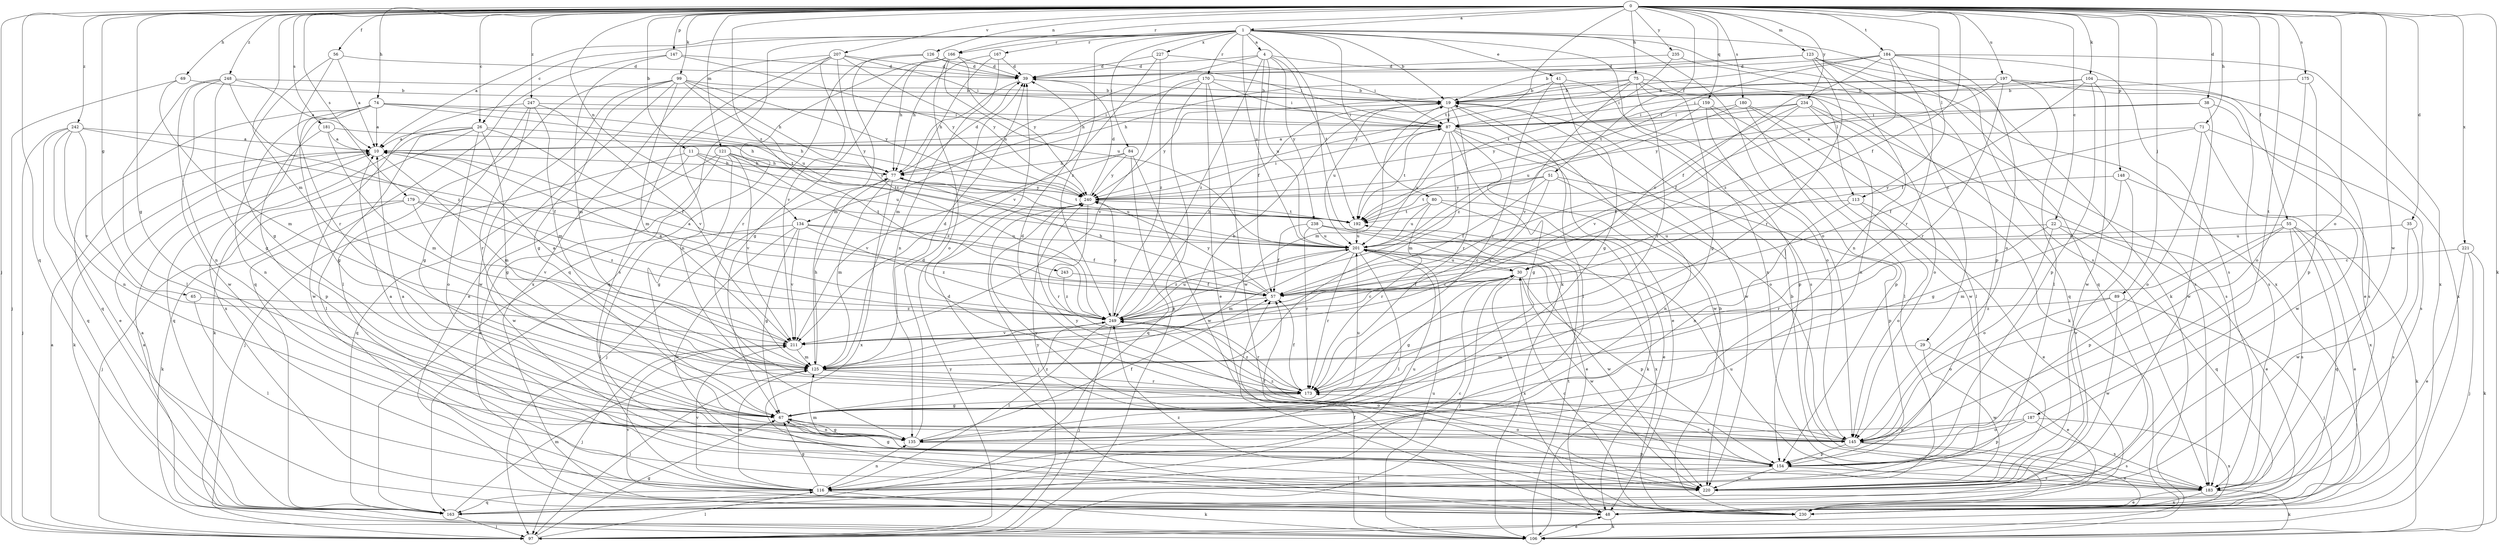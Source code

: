 strict digraph  {
0;
1;
4;
10;
11;
19;
22;
26;
29;
30;
35;
38;
39;
41;
48;
51;
55;
56;
57;
65;
67;
69;
71;
74;
75;
77;
80;
84;
87;
89;
97;
99;
104;
106;
113;
116;
121;
123;
125;
126;
134;
135;
145;
147;
148;
154;
159;
163;
166;
167;
170;
173;
175;
179;
180;
181;
183;
184;
187;
192;
197;
201;
207;
211;
220;
221;
227;
230;
234;
235;
238;
240;
242;
243;
247;
248;
249;
0 -> 1  [label=a];
0 -> 11  [label=b];
0 -> 22  [label=c];
0 -> 26  [label=c];
0 -> 35  [label=d];
0 -> 38  [label=d];
0 -> 51  [label=f];
0 -> 55  [label=f];
0 -> 56  [label=f];
0 -> 57  [label=f];
0 -> 65  [label=g];
0 -> 67  [label=g];
0 -> 69  [label=h];
0 -> 71  [label=h];
0 -> 74  [label=h];
0 -> 75  [label=h];
0 -> 89  [label=j];
0 -> 97  [label=j];
0 -> 99  [label=k];
0 -> 104  [label=k];
0 -> 106  [label=k];
0 -> 113  [label=l];
0 -> 121  [label=m];
0 -> 123  [label=m];
0 -> 125  [label=m];
0 -> 126  [label=n];
0 -> 134  [label=n];
0 -> 145  [label=o];
0 -> 147  [label=p];
0 -> 148  [label=p];
0 -> 159  [label=q];
0 -> 163  [label=q];
0 -> 166  [label=r];
0 -> 175  [label=s];
0 -> 179  [label=s];
0 -> 180  [label=s];
0 -> 181  [label=s];
0 -> 184  [label=t];
0 -> 187  [label=t];
0 -> 192  [label=t];
0 -> 197  [label=u];
0 -> 207  [label=v];
0 -> 220  [label=w];
0 -> 221  [label=x];
0 -> 234  [label=y];
0 -> 235  [label=y];
0 -> 242  [label=z];
0 -> 243  [label=z];
0 -> 247  [label=z];
0 -> 248  [label=z];
1 -> 4  [label=a];
1 -> 10  [label=a];
1 -> 19  [label=b];
1 -> 26  [label=c];
1 -> 29  [label=c];
1 -> 41  [label=e];
1 -> 80  [label=i];
1 -> 84  [label=i];
1 -> 106  [label=k];
1 -> 145  [label=o];
1 -> 163  [label=q];
1 -> 166  [label=r];
1 -> 167  [label=r];
1 -> 170  [label=r];
1 -> 183  [label=s];
1 -> 201  [label=u];
1 -> 227  [label=x];
1 -> 230  [label=x];
1 -> 249  [label=z];
4 -> 39  [label=d];
4 -> 57  [label=f];
4 -> 113  [label=l];
4 -> 134  [label=n];
4 -> 192  [label=t];
4 -> 201  [label=u];
4 -> 238  [label=y];
4 -> 249  [label=z];
10 -> 77  [label=h];
10 -> 106  [label=k];
10 -> 125  [label=m];
11 -> 77  [label=h];
11 -> 97  [label=j];
11 -> 163  [label=q];
11 -> 192  [label=t];
11 -> 201  [label=u];
19 -> 87  [label=i];
19 -> 116  [label=l];
19 -> 125  [label=m];
19 -> 173  [label=r];
19 -> 201  [label=u];
19 -> 220  [label=w];
19 -> 240  [label=y];
22 -> 48  [label=e];
22 -> 145  [label=o];
22 -> 163  [label=q];
22 -> 173  [label=r];
22 -> 201  [label=u];
26 -> 10  [label=a];
26 -> 57  [label=f];
26 -> 67  [label=g];
26 -> 77  [label=h];
26 -> 106  [label=k];
26 -> 116  [label=l];
26 -> 145  [label=o];
26 -> 163  [label=q];
29 -> 48  [label=e];
29 -> 125  [label=m];
29 -> 220  [label=w];
30 -> 57  [label=f];
30 -> 67  [label=g];
30 -> 97  [label=j];
30 -> 154  [label=p];
30 -> 201  [label=u];
30 -> 220  [label=w];
30 -> 230  [label=x];
35 -> 183  [label=s];
35 -> 201  [label=u];
35 -> 220  [label=w];
38 -> 87  [label=i];
38 -> 183  [label=s];
38 -> 220  [label=w];
38 -> 240  [label=y];
39 -> 19  [label=b];
39 -> 77  [label=h];
41 -> 19  [label=b];
41 -> 67  [label=g];
41 -> 145  [label=o];
41 -> 173  [label=r];
41 -> 183  [label=s];
48 -> 39  [label=d];
48 -> 106  [label=k];
48 -> 211  [label=v];
51 -> 57  [label=f];
51 -> 135  [label=n];
51 -> 154  [label=p];
51 -> 192  [label=t];
51 -> 211  [label=v];
51 -> 240  [label=y];
55 -> 48  [label=e];
55 -> 106  [label=k];
55 -> 125  [label=m];
55 -> 154  [label=p];
55 -> 163  [label=q];
55 -> 183  [label=s];
55 -> 201  [label=u];
56 -> 10  [label=a];
56 -> 39  [label=d];
56 -> 67  [label=g];
56 -> 173  [label=r];
57 -> 10  [label=a];
57 -> 30  [label=c];
57 -> 77  [label=h];
57 -> 240  [label=y];
57 -> 249  [label=z];
65 -> 116  [label=l];
65 -> 249  [label=z];
67 -> 135  [label=n];
67 -> 145  [label=o];
67 -> 201  [label=u];
67 -> 249  [label=z];
69 -> 19  [label=b];
69 -> 97  [label=j];
69 -> 125  [label=m];
71 -> 10  [label=a];
71 -> 57  [label=f];
71 -> 145  [label=o];
71 -> 183  [label=s];
71 -> 220  [label=w];
74 -> 10  [label=a];
74 -> 67  [label=g];
74 -> 87  [label=i];
74 -> 135  [label=n];
74 -> 163  [label=q];
74 -> 192  [label=t];
74 -> 230  [label=x];
74 -> 240  [label=y];
75 -> 19  [label=b];
75 -> 67  [label=g];
75 -> 77  [label=h];
75 -> 163  [label=q];
75 -> 173  [label=r];
75 -> 183  [label=s];
75 -> 211  [label=v];
75 -> 240  [label=y];
77 -> 39  [label=d];
77 -> 97  [label=j];
77 -> 125  [label=m];
77 -> 192  [label=t];
77 -> 201  [label=u];
77 -> 230  [label=x];
77 -> 240  [label=y];
80 -> 48  [label=e];
80 -> 106  [label=k];
80 -> 173  [label=r];
80 -> 192  [label=t];
80 -> 201  [label=u];
84 -> 77  [label=h];
84 -> 163  [label=q];
84 -> 211  [label=v];
84 -> 220  [label=w];
84 -> 240  [label=y];
87 -> 10  [label=a];
87 -> 48  [label=e];
87 -> 67  [label=g];
87 -> 125  [label=m];
87 -> 145  [label=o];
87 -> 192  [label=t];
87 -> 201  [label=u];
87 -> 220  [label=w];
89 -> 97  [label=j];
89 -> 145  [label=o];
89 -> 220  [label=w];
89 -> 249  [label=z];
97 -> 10  [label=a];
97 -> 67  [label=g];
97 -> 116  [label=l];
97 -> 240  [label=y];
99 -> 19  [label=b];
99 -> 48  [label=e];
99 -> 67  [label=g];
99 -> 77  [label=h];
99 -> 116  [label=l];
99 -> 125  [label=m];
99 -> 201  [label=u];
99 -> 220  [label=w];
99 -> 240  [label=y];
104 -> 19  [label=b];
104 -> 48  [label=e];
104 -> 57  [label=f];
104 -> 87  [label=i];
104 -> 154  [label=p];
104 -> 220  [label=w];
106 -> 10  [label=a];
106 -> 48  [label=e];
106 -> 57  [label=f];
106 -> 192  [label=t];
106 -> 201  [label=u];
113 -> 48  [label=e];
113 -> 135  [label=n];
113 -> 145  [label=o];
113 -> 192  [label=t];
116 -> 67  [label=g];
116 -> 106  [label=k];
116 -> 125  [label=m];
116 -> 135  [label=n];
116 -> 163  [label=q];
116 -> 201  [label=u];
116 -> 211  [label=v];
121 -> 48  [label=e];
121 -> 67  [label=g];
121 -> 77  [label=h];
121 -> 211  [label=v];
121 -> 220  [label=w];
121 -> 240  [label=y];
121 -> 249  [label=z];
123 -> 19  [label=b];
123 -> 39  [label=d];
123 -> 106  [label=k];
123 -> 135  [label=n];
123 -> 154  [label=p];
123 -> 163  [label=q];
123 -> 173  [label=r];
125 -> 19  [label=b];
125 -> 39  [label=d];
125 -> 77  [label=h];
125 -> 97  [label=j];
125 -> 145  [label=o];
125 -> 173  [label=r];
126 -> 39  [label=d];
126 -> 87  [label=i];
126 -> 125  [label=m];
126 -> 173  [label=r];
134 -> 57  [label=f];
134 -> 67  [label=g];
134 -> 116  [label=l];
134 -> 201  [label=u];
134 -> 211  [label=v];
134 -> 220  [label=w];
134 -> 249  [label=z];
135 -> 10  [label=a];
135 -> 39  [label=d];
135 -> 57  [label=f];
135 -> 67  [label=g];
135 -> 154  [label=p];
145 -> 10  [label=a];
145 -> 154  [label=p];
145 -> 183  [label=s];
145 -> 230  [label=x];
145 -> 240  [label=y];
145 -> 249  [label=z];
147 -> 39  [label=d];
147 -> 125  [label=m];
147 -> 163  [label=q];
147 -> 240  [label=y];
148 -> 67  [label=g];
148 -> 220  [label=w];
148 -> 230  [label=x];
148 -> 240  [label=y];
154 -> 57  [label=f];
154 -> 67  [label=g];
154 -> 116  [label=l];
154 -> 125  [label=m];
154 -> 173  [label=r];
154 -> 183  [label=s];
154 -> 220  [label=w];
154 -> 240  [label=y];
159 -> 87  [label=i];
159 -> 116  [label=l];
159 -> 154  [label=p];
159 -> 201  [label=u];
159 -> 220  [label=w];
163 -> 10  [label=a];
163 -> 30  [label=c];
163 -> 97  [label=j];
163 -> 125  [label=m];
166 -> 39  [label=d];
166 -> 67  [label=g];
166 -> 77  [label=h];
166 -> 145  [label=o];
166 -> 163  [label=q];
166 -> 201  [label=u];
166 -> 240  [label=y];
167 -> 39  [label=d];
167 -> 77  [label=h];
167 -> 125  [label=m];
167 -> 135  [label=n];
170 -> 19  [label=b];
170 -> 48  [label=e];
170 -> 77  [label=h];
170 -> 87  [label=i];
170 -> 97  [label=j];
170 -> 211  [label=v];
170 -> 220  [label=w];
173 -> 39  [label=d];
173 -> 57  [label=f];
173 -> 67  [label=g];
173 -> 249  [label=z];
175 -> 19  [label=b];
175 -> 145  [label=o];
175 -> 154  [label=p];
179 -> 97  [label=j];
179 -> 106  [label=k];
179 -> 192  [label=t];
179 -> 211  [label=v];
179 -> 249  [label=z];
180 -> 87  [label=i];
180 -> 106  [label=k];
180 -> 116  [label=l];
180 -> 154  [label=p];
180 -> 249  [label=z];
181 -> 10  [label=a];
181 -> 77  [label=h];
181 -> 125  [label=m];
181 -> 154  [label=p];
183 -> 19  [label=b];
183 -> 48  [label=e];
183 -> 106  [label=k];
183 -> 201  [label=u];
183 -> 230  [label=x];
184 -> 10  [label=a];
184 -> 39  [label=d];
184 -> 57  [label=f];
184 -> 145  [label=o];
184 -> 173  [label=r];
184 -> 183  [label=s];
184 -> 192  [label=t];
184 -> 230  [label=x];
184 -> 249  [label=z];
187 -> 135  [label=n];
187 -> 145  [label=o];
187 -> 154  [label=p];
187 -> 183  [label=s];
187 -> 230  [label=x];
192 -> 201  [label=u];
197 -> 19  [label=b];
197 -> 57  [label=f];
197 -> 87  [label=i];
197 -> 116  [label=l];
197 -> 173  [label=r];
197 -> 183  [label=s];
197 -> 230  [label=x];
201 -> 30  [label=c];
201 -> 116  [label=l];
201 -> 125  [label=m];
201 -> 173  [label=r];
201 -> 220  [label=w];
201 -> 249  [label=z];
207 -> 39  [label=d];
207 -> 87  [label=i];
207 -> 135  [label=n];
207 -> 183  [label=s];
207 -> 211  [label=v];
207 -> 230  [label=x];
207 -> 240  [label=y];
207 -> 249  [label=z];
211 -> 10  [label=a];
211 -> 97  [label=j];
211 -> 125  [label=m];
220 -> 240  [label=y];
221 -> 30  [label=c];
221 -> 48  [label=e];
221 -> 97  [label=j];
221 -> 106  [label=k];
227 -> 39  [label=d];
227 -> 87  [label=i];
227 -> 211  [label=v];
227 -> 249  [label=z];
230 -> 19  [label=b];
230 -> 30  [label=c];
230 -> 249  [label=z];
234 -> 30  [label=c];
234 -> 87  [label=i];
234 -> 135  [label=n];
234 -> 145  [label=o];
234 -> 183  [label=s];
234 -> 211  [label=v];
234 -> 240  [label=y];
235 -> 39  [label=d];
235 -> 192  [label=t];
235 -> 230  [label=x];
238 -> 48  [label=e];
238 -> 57  [label=f];
238 -> 173  [label=r];
238 -> 201  [label=u];
238 -> 230  [label=x];
240 -> 39  [label=d];
240 -> 87  [label=i];
240 -> 97  [label=j];
240 -> 173  [label=r];
240 -> 192  [label=t];
242 -> 10  [label=a];
242 -> 48  [label=e];
242 -> 57  [label=f];
242 -> 97  [label=j];
242 -> 135  [label=n];
242 -> 163  [label=q];
242 -> 211  [label=v];
243 -> 57  [label=f];
243 -> 249  [label=z];
247 -> 67  [label=g];
247 -> 87  [label=i];
247 -> 125  [label=m];
247 -> 173  [label=r];
247 -> 211  [label=v];
247 -> 220  [label=w];
248 -> 10  [label=a];
248 -> 19  [label=b];
248 -> 67  [label=g];
248 -> 116  [label=l];
248 -> 135  [label=n];
248 -> 220  [label=w];
248 -> 249  [label=z];
249 -> 10  [label=a];
249 -> 19  [label=b];
249 -> 30  [label=c];
249 -> 97  [label=j];
249 -> 116  [label=l];
249 -> 173  [label=r];
249 -> 201  [label=u];
249 -> 211  [label=v];
249 -> 240  [label=y];
}
